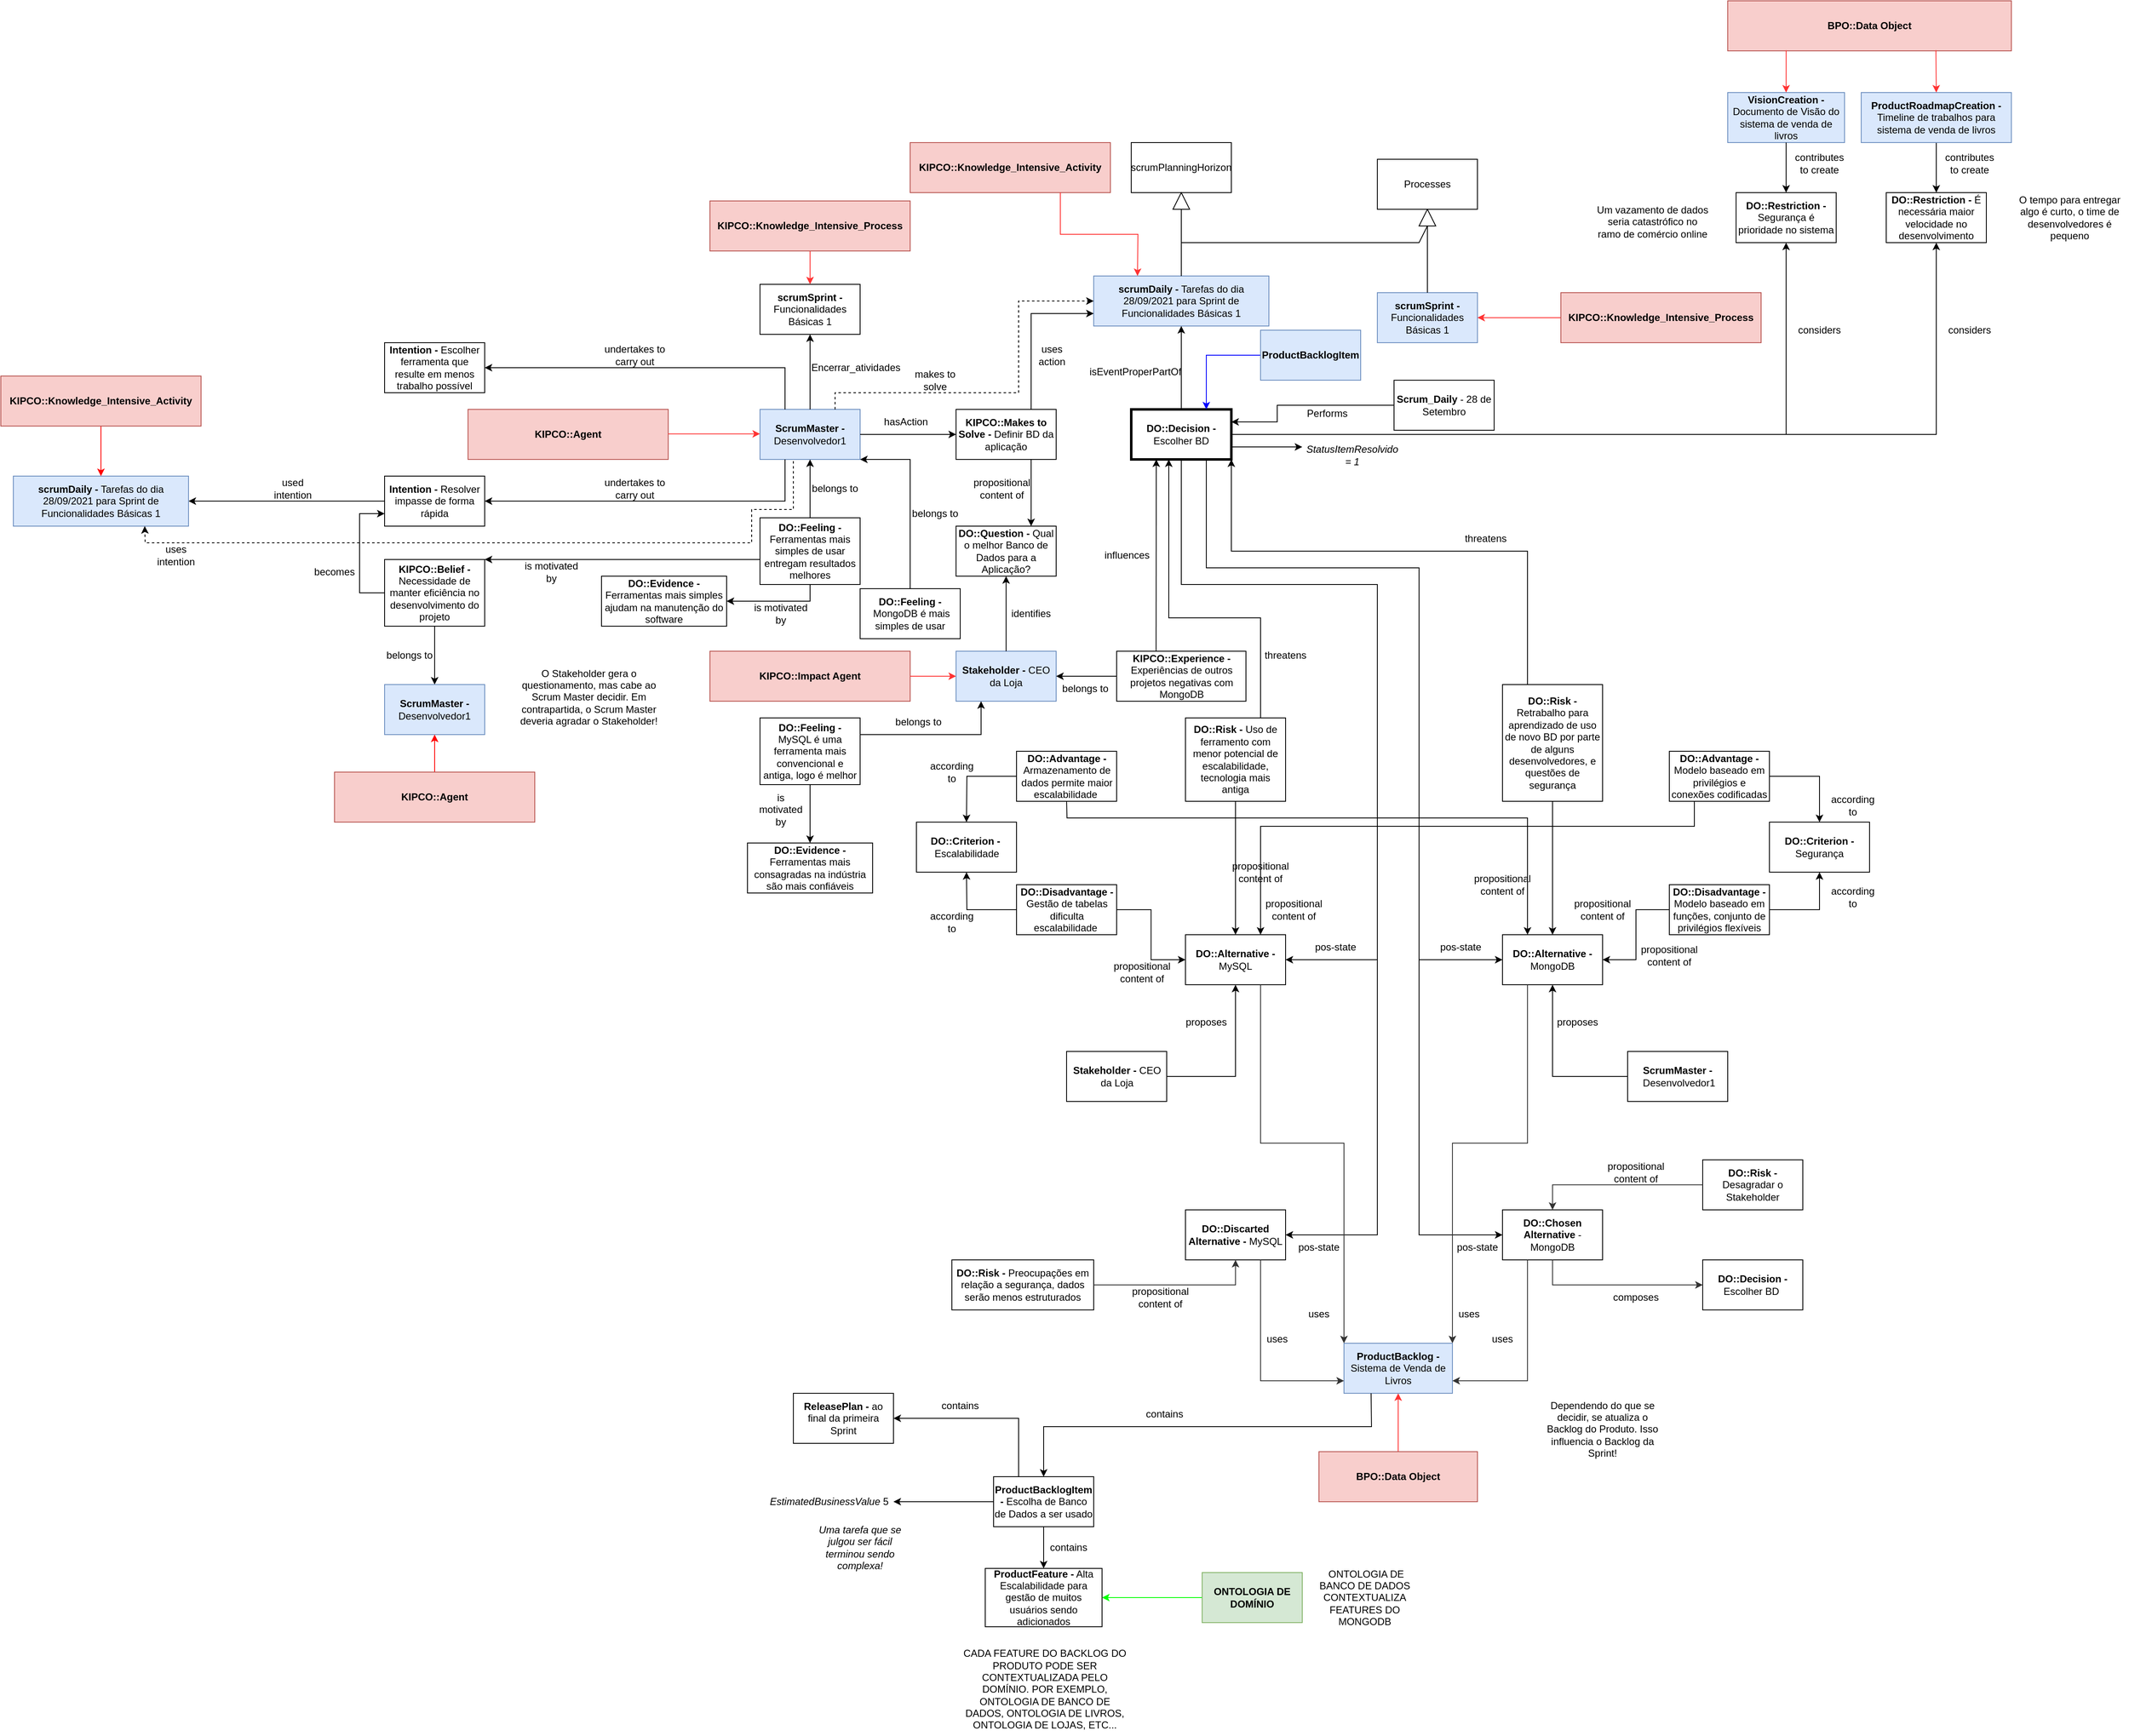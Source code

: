 <mxfile version="19.0.3" type="device"><diagram id="VRvzG6UoKIaGIwuwyNNx" name="Page-1"><mxGraphModel dx="4346" dy="587" grid="1" gridSize="10" guides="1" tooltips="1" connect="1" arrows="1" fold="1" page="1" pageScale="1" pageWidth="850" pageHeight="1100" math="0" shadow="0"><root><mxCell id="0"/><mxCell id="1" parent="0"/><mxCell id="UFkuo5aGojXe24x4-WLf-1" value="&lt;b&gt;scrumDaily -&lt;/b&gt; Tarefas do dia 28/09/2021 para Sprint de Funcionalidades Básicas 1" style="rounded=0;whiteSpace=wrap;html=1;fontFamily=Helvetica;fontSize=12;fillColor=#dae8fc;strokeColor=#6c8ebf;" parent="1" vertex="1"><mxGeometry x="-1720" y="430" width="210" height="60" as="geometry"/></mxCell><mxCell id="UFkuo5aGojXe24x4-WLf-2" value="&lt;b&gt;KIPCO::Knowledge_Intensive_Activity&lt;/b&gt;" style="rounded=0;whiteSpace=wrap;html=1;fillColor=#f8cecc;strokeColor=#b85450;" parent="1" vertex="1"><mxGeometry x="-1940" y="270" width="240" height="60" as="geometry"/></mxCell><mxCell id="UFkuo5aGojXe24x4-WLf-3" value="" style="endArrow=classic;html=1;rounded=0;exitX=0.75;exitY=1;exitDx=0;exitDy=0;entryX=0.25;entryY=0;entryDx=0;entryDy=0;strokeColor=#FF3333;" parent="1" source="UFkuo5aGojXe24x4-WLf-2" target="UFkuo5aGojXe24x4-WLf-1" edge="1"><mxGeometry width="50" height="50" relative="1" as="geometry"><mxPoint x="-1560" y="400" as="sourcePoint"/><mxPoint x="-1510" y="350" as="targetPoint"/><Array as="points"><mxPoint x="-1760" y="380"/><mxPoint x="-1667" y="380"/></Array></mxGeometry></mxCell><mxCell id="UFkuo5aGojXe24x4-WLf-4" value="&lt;b&gt;DO::Decision -&lt;/b&gt; Escolher BD" style="rounded=0;whiteSpace=wrap;html=1;strokeWidth=3;" parent="1" vertex="1"><mxGeometry x="-1675" y="590" width="120" height="60" as="geometry"/></mxCell><mxCell id="UFkuo5aGojXe24x4-WLf-5" value="" style="endArrow=classic;html=1;rounded=0;strokeColor=#000000;exitX=0.5;exitY=0;exitDx=0;exitDy=0;entryX=0.5;entryY=1;entryDx=0;entryDy=0;" parent="1" source="UFkuo5aGojXe24x4-WLf-4" target="UFkuo5aGojXe24x4-WLf-1" edge="1"><mxGeometry width="50" height="50" relative="1" as="geometry"><mxPoint x="-1610" y="460" as="sourcePoint"/><mxPoint x="-1560" y="410" as="targetPoint"/></mxGeometry></mxCell><mxCell id="UFkuo5aGojXe24x4-WLf-6" value="isEventProperPartOf" style="text;html=1;strokeColor=none;fillColor=none;align=center;verticalAlign=middle;whiteSpace=wrap;rounded=0;" parent="1" vertex="1"><mxGeometry x="-1700" y="530" width="60" height="30" as="geometry"/></mxCell><mxCell id="UFkuo5aGojXe24x4-WLf-7" value="scrumPlanningHorizon" style="rounded=0;whiteSpace=wrap;html=1;" parent="1" vertex="1"><mxGeometry x="-1675" y="270" width="120" height="60" as="geometry"/></mxCell><mxCell id="UFkuo5aGojXe24x4-WLf-8" value="" style="triangle;whiteSpace=wrap;html=1;rotation=-90;" parent="1" vertex="1"><mxGeometry x="-1625" y="330" width="20" height="20" as="geometry"/></mxCell><mxCell id="UFkuo5aGojXe24x4-WLf-9" value="Processes" style="rounded=0;whiteSpace=wrap;html=1;" parent="1" vertex="1"><mxGeometry x="-1380" y="290" width="120" height="60" as="geometry"/></mxCell><mxCell id="UFkuo5aGojXe24x4-WLf-10" value="" style="triangle;whiteSpace=wrap;html=1;rotation=-90;" parent="1" vertex="1"><mxGeometry x="-1330" y="350" width="20" height="20" as="geometry"/></mxCell><mxCell id="UFkuo5aGojXe24x4-WLf-11" value="&lt;b&gt;scrumSprint -&lt;/b&gt; Funcionalidades Básicas 1" style="rounded=0;whiteSpace=wrap;html=1;fillColor=#dae8fc;strokeColor=#6c8ebf;" parent="1" vertex="1"><mxGeometry x="-1380" y="450" width="120" height="60" as="geometry"/></mxCell><mxCell id="UFkuo5aGojXe24x4-WLf-12" value="" style="endArrow=none;html=1;rounded=0;entryX=0;entryY=0.5;entryDx=0;entryDy=0;exitX=0.5;exitY=0;exitDx=0;exitDy=0;" parent="1" source="UFkuo5aGojXe24x4-WLf-11" target="UFkuo5aGojXe24x4-WLf-10" edge="1"><mxGeometry width="50" height="50" relative="1" as="geometry"><mxPoint x="-1570" y="520" as="sourcePoint"/><mxPoint x="-1320" y="380" as="targetPoint"/></mxGeometry></mxCell><mxCell id="UFkuo5aGojXe24x4-WLf-13" value="" style="endArrow=none;html=1;rounded=0;entryX=0;entryY=0.5;entryDx=0;entryDy=0;exitX=0.5;exitY=0;exitDx=0;exitDy=0;" parent="1" source="UFkuo5aGojXe24x4-WLf-1" target="UFkuo5aGojXe24x4-WLf-10" edge="1"><mxGeometry width="50" height="50" relative="1" as="geometry"><mxPoint x="-1570" y="520" as="sourcePoint"/><mxPoint x="-1520" y="470" as="targetPoint"/><Array as="points"><mxPoint x="-1615" y="390"/><mxPoint x="-1330" y="390"/></Array></mxGeometry></mxCell><mxCell id="UFkuo5aGojXe24x4-WLf-14" value="" style="endArrow=none;html=1;rounded=0;entryX=0;entryY=0.5;entryDx=0;entryDy=0;exitX=0.5;exitY=0;exitDx=0;exitDy=0;" parent="1" source="UFkuo5aGojXe24x4-WLf-1" target="UFkuo5aGojXe24x4-WLf-8" edge="1"><mxGeometry width="50" height="50" relative="1" as="geometry"><mxPoint x="-1560" y="450" as="sourcePoint"/><mxPoint x="-1510" y="400" as="targetPoint"/></mxGeometry></mxCell><mxCell id="UFkuo5aGojXe24x4-WLf-15" style="edgeStyle=orthogonalEdgeStyle;rounded=0;orthogonalLoop=1;jettySize=auto;html=1;entryX=1;entryY=0.5;entryDx=0;entryDy=0;strokeColor=#FF3333;" parent="1" source="UFkuo5aGojXe24x4-WLf-16" target="UFkuo5aGojXe24x4-WLf-11" edge="1"><mxGeometry relative="1" as="geometry"/></mxCell><mxCell id="UFkuo5aGojXe24x4-WLf-16" value="&lt;b&gt;KIPCO::Knowledge_Intensive_Process&lt;/b&gt;" style="rounded=0;whiteSpace=wrap;html=1;fillColor=#f8cecc;strokeColor=#b85450;" parent="1" vertex="1"><mxGeometry x="-1160" y="450" width="240" height="60" as="geometry"/></mxCell><mxCell id="aC0FvgxwL4THudDFCLlS-1" value="&lt;b&gt;KIPCO::Agent&lt;/b&gt;" style="rounded=0;whiteSpace=wrap;html=1;fillColor=#f8cecc;strokeColor=#b85450;" parent="1" vertex="1"><mxGeometry x="-2470" y="590" width="240" height="60" as="geometry"/></mxCell><mxCell id="aC0FvgxwL4THudDFCLlS-2" value="" style="endArrow=classic;html=1;rounded=0;exitX=1;exitY=0.5;exitDx=0;exitDy=0;entryX=0;entryY=0.5;entryDx=0;entryDy=0;strokeColor=#FF3333;" parent="1" edge="1"><mxGeometry width="50" height="50" relative="1" as="geometry"><mxPoint x="-2230" y="619.33" as="sourcePoint"/><mxPoint x="-2120" y="619.33" as="targetPoint"/></mxGeometry></mxCell><mxCell id="aC0FvgxwL4THudDFCLlS-3" value="&lt;b&gt;ScrumMaster -&lt;/b&gt; Desenvolvedor1" style="rounded=0;whiteSpace=wrap;html=1;fillColor=#dae8fc;strokeColor=#6c8ebf;" parent="1" vertex="1"><mxGeometry x="-2120" y="590" width="120" height="60" as="geometry"/></mxCell><mxCell id="aC0FvgxwL4THudDFCLlS-4" value="" style="endArrow=classic;html=1;rounded=0;exitX=1;exitY=0.5;exitDx=0;exitDy=0;entryX=0;entryY=0.5;entryDx=0;entryDy=0;" parent="1" source="aC0FvgxwL4THudDFCLlS-3" target="aC0FvgxwL4THudDFCLlS-6" edge="1"><mxGeometry width="50" height="50" relative="1" as="geometry"><mxPoint x="-2005" y="400" as="sourcePoint"/><mxPoint x="-1885" y="620" as="targetPoint"/></mxGeometry></mxCell><mxCell id="aC0FvgxwL4THudDFCLlS-5" value="hasAction" style="text;html=1;strokeColor=none;fillColor=none;align=center;verticalAlign=middle;whiteSpace=wrap;rounded=0;" parent="1" vertex="1"><mxGeometry x="-1975" y="590" width="60" height="30" as="geometry"/></mxCell><mxCell id="aC0FvgxwL4THudDFCLlS-6" value="&lt;b&gt;KIPCO::Makes to Solve -&lt;/b&gt; Definir BD da aplicação" style="rounded=0;whiteSpace=wrap;html=1;" parent="1" vertex="1"><mxGeometry x="-1885" y="590" width="120" height="60" as="geometry"/></mxCell><mxCell id="aC0FvgxwL4THudDFCLlS-7" value="" style="endArrow=classic;html=1;rounded=0;exitX=0.75;exitY=0;exitDx=0;exitDy=0;entryX=0;entryY=0.75;entryDx=0;entryDy=0;" parent="1" source="aC0FvgxwL4THudDFCLlS-6" target="UFkuo5aGojXe24x4-WLf-1" edge="1"><mxGeometry width="50" height="50" relative="1" as="geometry"><mxPoint x="-1840" y="520" as="sourcePoint"/><mxPoint x="-1790" y="470" as="targetPoint"/><Array as="points"><mxPoint x="-1795" y="475"/></Array></mxGeometry></mxCell><mxCell id="aC0FvgxwL4THudDFCLlS-8" value="uses action" style="text;html=1;strokeColor=none;fillColor=none;align=center;verticalAlign=middle;whiteSpace=wrap;rounded=0;" parent="1" vertex="1"><mxGeometry x="-1800" y="510" width="60" height="30" as="geometry"/></mxCell><mxCell id="aC0FvgxwL4THudDFCLlS-9" value="" style="endArrow=classic;html=1;rounded=0;exitX=0.75;exitY=1;exitDx=0;exitDy=0;entryX=0.75;entryY=0;entryDx=0;entryDy=0;" parent="1" source="aC0FvgxwL4THudDFCLlS-6" target="aC0FvgxwL4THudDFCLlS-10" edge="1"><mxGeometry width="50" height="50" relative="1" as="geometry"><mxPoint x="-1830" y="640" as="sourcePoint"/><mxPoint x="-1795" y="720" as="targetPoint"/></mxGeometry></mxCell><mxCell id="aC0FvgxwL4THudDFCLlS-10" value="&lt;b&gt;DO::Question - &lt;/b&gt;Qual o melhor Banco de Dados para a Aplicação?" style="rounded=0;whiteSpace=wrap;html=1;" parent="1" vertex="1"><mxGeometry x="-1885" y="730" width="120" height="60" as="geometry"/></mxCell><mxCell id="aC0FvgxwL4THudDFCLlS-11" value="propositional content of" style="text;html=1;strokeColor=none;fillColor=none;align=center;verticalAlign=middle;whiteSpace=wrap;rounded=0;" parent="1" vertex="1"><mxGeometry x="-1860" y="670" width="60" height="30" as="geometry"/></mxCell><mxCell id="aC0FvgxwL4THudDFCLlS-13" value="&lt;b&gt;KIPCO::Impact Agent&lt;/b&gt;" style="rounded=0;whiteSpace=wrap;html=1;fillColor=#f8cecc;strokeColor=#b85450;" parent="1" vertex="1"><mxGeometry x="-2180" y="880" width="240" height="60" as="geometry"/></mxCell><mxCell id="aC0FvgxwL4THudDFCLlS-14" value="&lt;b&gt;Stakeholder -&lt;/b&gt; CEO da Loja" style="rounded=0;whiteSpace=wrap;html=1;fillColor=#dae8fc;strokeColor=#6c8ebf;" parent="1" vertex="1"><mxGeometry x="-1885" y="880" width="120" height="60" as="geometry"/></mxCell><mxCell id="aC0FvgxwL4THudDFCLlS-15" value="" style="endArrow=classic;html=1;rounded=0;exitX=1;exitY=0.5;exitDx=0;exitDy=0;entryX=0;entryY=0.5;entryDx=0;entryDy=0;strokeColor=#FF3333;" parent="1" source="aC0FvgxwL4THudDFCLlS-13" target="aC0FvgxwL4THudDFCLlS-14" edge="1"><mxGeometry width="50" height="50" relative="1" as="geometry"><mxPoint x="-1870" y="730" as="sourcePoint"/><mxPoint x="-1820" y="680" as="targetPoint"/></mxGeometry></mxCell><mxCell id="aC0FvgxwL4THudDFCLlS-16" value="" style="endArrow=classic;html=1;rounded=0;strokeColor=#000000;exitX=0.5;exitY=0;exitDx=0;exitDy=0;entryX=0.5;entryY=1;entryDx=0;entryDy=0;" parent="1" source="aC0FvgxwL4THudDFCLlS-14" target="aC0FvgxwL4THudDFCLlS-10" edge="1"><mxGeometry width="50" height="50" relative="1" as="geometry"><mxPoint x="-1930" y="780" as="sourcePoint"/><mxPoint x="-1880" y="730" as="targetPoint"/></mxGeometry></mxCell><mxCell id="aC0FvgxwL4THudDFCLlS-17" value="identifies" style="text;html=1;strokeColor=none;fillColor=none;align=center;verticalAlign=middle;whiteSpace=wrap;rounded=0;" parent="1" vertex="1"><mxGeometry x="-1825" y="820" width="60" height="30" as="geometry"/></mxCell><mxCell id="aC0FvgxwL4THudDFCLlS-18" value="&lt;b&gt;KIPCO::Experience -&lt;/b&gt; Experiências de outros projetos negativas com MongoDB" style="rounded=0;whiteSpace=wrap;html=1;" parent="1" vertex="1"><mxGeometry x="-1692.5" y="880" width="155" height="60" as="geometry"/></mxCell><mxCell id="aC0FvgxwL4THudDFCLlS-19" value="" style="endArrow=classic;html=1;rounded=0;strokeColor=#000000;exitX=0;exitY=0.5;exitDx=0;exitDy=0;entryX=1;entryY=0.5;entryDx=0;entryDy=0;" parent="1" source="aC0FvgxwL4THudDFCLlS-18" target="aC0FvgxwL4THudDFCLlS-14" edge="1"><mxGeometry width="50" height="50" relative="1" as="geometry"><mxPoint x="-1850" y="780" as="sourcePoint"/><mxPoint x="-1800" y="730" as="targetPoint"/></mxGeometry></mxCell><mxCell id="aC0FvgxwL4THudDFCLlS-20" value="belongs to" style="text;html=1;strokeColor=none;fillColor=none;align=center;verticalAlign=middle;whiteSpace=wrap;rounded=0;" parent="1" vertex="1"><mxGeometry x="-1760" y="910" width="60" height="30" as="geometry"/></mxCell><mxCell id="aC0FvgxwL4THudDFCLlS-21" value="" style="endArrow=classic;html=1;rounded=0;strokeColor=#000000;entryX=0.25;entryY=1;entryDx=0;entryDy=0;exitX=0.305;exitY=0.002;exitDx=0;exitDy=0;exitPerimeter=0;" parent="1" source="aC0FvgxwL4THudDFCLlS-18" target="UFkuo5aGojXe24x4-WLf-4" edge="1"><mxGeometry width="50" height="50" relative="1" as="geometry"><mxPoint x="-1650" y="870" as="sourcePoint"/><mxPoint x="-1800" y="730" as="targetPoint"/></mxGeometry></mxCell><mxCell id="aC0FvgxwL4THudDFCLlS-22" value="influences" style="text;html=1;strokeColor=none;fillColor=none;align=center;verticalAlign=middle;whiteSpace=wrap;rounded=0;" parent="1" vertex="1"><mxGeometry x="-1710" y="750" width="60" height="30" as="geometry"/></mxCell><mxCell id="aC0FvgxwL4THudDFCLlS-23" value="" style="endArrow=classic;html=1;rounded=0;strokeColor=#000000;exitX=1;exitY=0.5;exitDx=0;exitDy=0;entryX=0.5;entryY=1;entryDx=0;entryDy=0;" parent="1" source="UFkuo5aGojXe24x4-WLf-4" target="aC0FvgxwL4THudDFCLlS-47" edge="1"><mxGeometry width="50" height="50" relative="1" as="geometry"><mxPoint x="-1520" y="580" as="sourcePoint"/><mxPoint x="-800" y="320" as="targetPoint"/><Array as="points"><mxPoint x="-890" y="620"/></Array></mxGeometry></mxCell><mxCell id="aC0FvgxwL4THudDFCLlS-24" value="considers" style="text;html=1;strokeColor=none;fillColor=none;align=center;verticalAlign=middle;whiteSpace=wrap;rounded=0;" parent="1" vertex="1"><mxGeometry x="-880" y="480" width="60" height="30" as="geometry"/></mxCell><mxCell id="aC0FvgxwL4THudDFCLlS-26" value="&lt;b&gt;BPO::Data Object&lt;/b&gt;" style="rounded=0;whiteSpace=wrap;html=1;fillColor=#f8cecc;strokeColor=#b85450;" parent="1" vertex="1"><mxGeometry x="-960" y="100" width="340" height="60" as="geometry"/></mxCell><mxCell id="aC0FvgxwL4THudDFCLlS-27" value="&lt;b&gt;VisionCreation -&lt;/b&gt; Documento de Visão do sistema de venda de livros" style="rounded=0;whiteSpace=wrap;html=1;fillColor=#dae8fc;strokeColor=#6c8ebf;" parent="1" vertex="1"><mxGeometry x="-960" y="210" width="140" height="60" as="geometry"/></mxCell><mxCell id="aC0FvgxwL4THudDFCLlS-52" style="edgeStyle=orthogonalEdgeStyle;rounded=0;orthogonalLoop=1;jettySize=auto;html=1;exitX=0.5;exitY=1;exitDx=0;exitDy=0;entryX=0.5;entryY=0;entryDx=0;entryDy=0;strokeColor=#000000;" parent="1" source="aC0FvgxwL4THudDFCLlS-29" target="aC0FvgxwL4THudDFCLlS-48" edge="1"><mxGeometry relative="1" as="geometry"/></mxCell><mxCell id="aC0FvgxwL4THudDFCLlS-29" value="&lt;b&gt;ProductRoadmapCreation -&lt;/b&gt; Timeline de trabalhos para sistema de venda de livros" style="rounded=0;whiteSpace=wrap;html=1;fillColor=#dae8fc;strokeColor=#6c8ebf;" parent="1" vertex="1"><mxGeometry x="-800" y="210" width="180" height="60" as="geometry"/></mxCell><mxCell id="aC0FvgxwL4THudDFCLlS-33" value="" style="endArrow=classic;html=1;rounded=0;strokeColor=#FF3333;exitX=0.206;exitY=0.989;exitDx=0;exitDy=0;exitPerimeter=0;entryX=0.5;entryY=0;entryDx=0;entryDy=0;" parent="1" source="aC0FvgxwL4THudDFCLlS-26" target="aC0FvgxwL4THudDFCLlS-27" edge="1"><mxGeometry width="50" height="50" relative="1" as="geometry"><mxPoint x="-800" y="290" as="sourcePoint"/><mxPoint x="-750" y="240" as="targetPoint"/></mxGeometry></mxCell><mxCell id="aC0FvgxwL4THudDFCLlS-34" value="" style="endArrow=classic;html=1;rounded=0;strokeColor=#FF3333;entryX=0.5;entryY=0;entryDx=0;entryDy=0;exitX=0.734;exitY=0.987;exitDx=0;exitDy=0;exitPerimeter=0;" parent="1" source="aC0FvgxwL4THudDFCLlS-26" target="aC0FvgxwL4THudDFCLlS-29" edge="1"><mxGeometry width="50" height="50" relative="1" as="geometry"><mxPoint x="-770" y="170" as="sourcePoint"/><mxPoint x="-720" y="180" as="targetPoint"/></mxGeometry></mxCell><mxCell id="aC0FvgxwL4THudDFCLlS-35" value="Um vazamento de dados seria catastrófico no ramo de comércio online" style="text;html=1;strokeColor=none;fillColor=none;align=center;verticalAlign=middle;whiteSpace=wrap;rounded=0;" parent="1" vertex="1"><mxGeometry x="-1120" y="350" width="140" height="30" as="geometry"/></mxCell><mxCell id="aC0FvgxwL4THudDFCLlS-36" value="" style="endArrow=classic;html=1;rounded=0;strokeColor=#000000;exitX=0.75;exitY=0;exitDx=0;exitDy=0;entryX=0;entryY=0.5;entryDx=0;entryDy=0;dashed=1;" parent="1" source="aC0FvgxwL4THudDFCLlS-3" target="UFkuo5aGojXe24x4-WLf-1" edge="1"><mxGeometry width="50" height="50" relative="1" as="geometry"><mxPoint x="-1860" y="470" as="sourcePoint"/><mxPoint x="-1810" y="420" as="targetPoint"/><Array as="points"><mxPoint x="-2030" y="570"/><mxPoint x="-1810" y="570"/><mxPoint x="-1810" y="460"/></Array></mxGeometry></mxCell><mxCell id="aC0FvgxwL4THudDFCLlS-37" value="makes to solve" style="text;html=1;strokeColor=none;fillColor=none;align=center;verticalAlign=middle;whiteSpace=wrap;rounded=0;" parent="1" vertex="1"><mxGeometry x="-1940" y="540" width="60" height="30" as="geometry"/></mxCell><mxCell id="aC0FvgxwL4THudDFCLlS-38" value="" style="endArrow=classic;html=1;rounded=0;strokeColor=#000000;exitX=0.5;exitY=0;exitDx=0;exitDy=0;entryX=0.5;entryY=1;entryDx=0;entryDy=0;" parent="1" source="aC0FvgxwL4THudDFCLlS-3" target="aC0FvgxwL4THudDFCLlS-43" edge="1"><mxGeometry width="50" height="50" relative="1" as="geometry"><mxPoint x="-1710" y="490" as="sourcePoint"/><mxPoint x="-2060" y="490" as="targetPoint"/></mxGeometry></mxCell><mxCell id="aC0FvgxwL4THudDFCLlS-43" value="&lt;b&gt;scrumSprint -&lt;/b&gt; Funcionalidades Básicas 1" style="rounded=0;whiteSpace=wrap;html=1;" parent="1" vertex="1"><mxGeometry x="-2120" y="440" width="120" height="60" as="geometry"/></mxCell><mxCell id="aC0FvgxwL4THudDFCLlS-44" style="edgeStyle=orthogonalEdgeStyle;rounded=0;orthogonalLoop=1;jettySize=auto;html=1;entryX=0.5;entryY=0;entryDx=0;entryDy=0;strokeColor=#FF3333;" parent="1" source="aC0FvgxwL4THudDFCLlS-45" target="aC0FvgxwL4THudDFCLlS-43" edge="1"><mxGeometry relative="1" as="geometry"/></mxCell><mxCell id="aC0FvgxwL4THudDFCLlS-45" value="&lt;b&gt;KIPCO::Knowledge_Intensive_Process&lt;/b&gt;" style="rounded=0;whiteSpace=wrap;html=1;fillColor=#f8cecc;strokeColor=#b85450;" parent="1" vertex="1"><mxGeometry x="-2180" y="340" width="240" height="60" as="geometry"/></mxCell><mxCell id="aC0FvgxwL4THudDFCLlS-46" value="Encerrar_atividades" style="text;html=1;strokeColor=none;fillColor=none;align=center;verticalAlign=middle;whiteSpace=wrap;rounded=0;" parent="1" vertex="1"><mxGeometry x="-2035" y="525" width="60" height="30" as="geometry"/></mxCell><mxCell id="aC0FvgxwL4THudDFCLlS-47" value="&lt;b&gt;DO::Restriction -&lt;/b&gt; Segurança é prioridade no sistema" style="rounded=0;whiteSpace=wrap;html=1;" parent="1" vertex="1"><mxGeometry x="-950" y="330" width="120" height="60" as="geometry"/></mxCell><mxCell id="aC0FvgxwL4THudDFCLlS-48" value="&lt;b&gt;DO::Restriction - &lt;/b&gt;É necessária maior velocidade no desenvolvimento" style="rounded=0;whiteSpace=wrap;html=1;" parent="1" vertex="1"><mxGeometry x="-770" y="330" width="120" height="60" as="geometry"/></mxCell><mxCell id="aC0FvgxwL4THudDFCLlS-49" value="O tempo para entregar algo é curto, o time de desenvolvedores é pequeno" style="text;html=1;strokeColor=none;fillColor=none;align=center;verticalAlign=middle;whiteSpace=wrap;rounded=0;" parent="1" vertex="1"><mxGeometry x="-620" y="345" width="140" height="30" as="geometry"/></mxCell><mxCell id="aC0FvgxwL4THudDFCLlS-51" value="" style="endArrow=classic;html=1;rounded=0;strokeColor=#000000;entryX=0.5;entryY=0;entryDx=0;entryDy=0;" parent="1" target="aC0FvgxwL4THudDFCLlS-47" edge="1"><mxGeometry width="50" height="50" relative="1" as="geometry"><mxPoint x="-890" y="270" as="sourcePoint"/><mxPoint x="-860" y="250" as="targetPoint"/></mxGeometry></mxCell><mxCell id="aC0FvgxwL4THudDFCLlS-53" value="contributes to create" style="text;html=1;strokeColor=none;fillColor=none;align=center;verticalAlign=middle;whiteSpace=wrap;rounded=0;" parent="1" vertex="1"><mxGeometry x="-880" y="280" width="60" height="30" as="geometry"/></mxCell><mxCell id="aC0FvgxwL4THudDFCLlS-54" value="contributes to create" style="text;html=1;strokeColor=none;fillColor=none;align=center;verticalAlign=middle;whiteSpace=wrap;rounded=0;" parent="1" vertex="1"><mxGeometry x="-700" y="280" width="60" height="30" as="geometry"/></mxCell><mxCell id="aC0FvgxwL4THudDFCLlS-55" value="" style="endArrow=classic;html=1;rounded=0;strokeColor=#000000;exitX=1;exitY=0.5;exitDx=0;exitDy=0;entryX=0.5;entryY=1;entryDx=0;entryDy=0;" parent="1" source="UFkuo5aGojXe24x4-WLf-4" target="aC0FvgxwL4THudDFCLlS-48" edge="1"><mxGeometry width="50" height="50" relative="1" as="geometry"><mxPoint x="-950" y="430" as="sourcePoint"/><mxPoint x="-900" y="380" as="targetPoint"/><Array as="points"><mxPoint x="-710" y="620"/></Array></mxGeometry></mxCell><mxCell id="aC0FvgxwL4THudDFCLlS-57" value="considers" style="text;html=1;strokeColor=none;fillColor=none;align=center;verticalAlign=middle;whiteSpace=wrap;rounded=0;" parent="1" vertex="1"><mxGeometry x="-700" y="480" width="60" height="30" as="geometry"/></mxCell><mxCell id="J6H27YaI_vML3lDZkrX2-1" value="" style="endArrow=classic;html=1;rounded=0;exitX=0.5;exitY=1;exitDx=0;exitDy=0;entryX=1;entryY=0.5;entryDx=0;entryDy=0;" parent="1" source="UFkuo5aGojXe24x4-WLf-4" target="J6H27YaI_vML3lDZkrX2-56" edge="1"><mxGeometry width="50" height="50" relative="1" as="geometry"><mxPoint x="-1490" y="690" as="sourcePoint"/><mxPoint x="-1390" y="1460" as="targetPoint"/><Array as="points"><mxPoint x="-1615" y="800"/><mxPoint x="-1380" y="800"/><mxPoint x="-1380" y="1580"/></Array></mxGeometry></mxCell><mxCell id="J6H27YaI_vML3lDZkrX2-2" value="" style="endArrow=classic;html=1;rounded=0;exitX=0.75;exitY=1;exitDx=0;exitDy=0;entryX=0;entryY=0.5;entryDx=0;entryDy=0;" parent="1" source="UFkuo5aGojXe24x4-WLf-4" target="J6H27YaI_vML3lDZkrX2-57" edge="1"><mxGeometry width="50" height="50" relative="1" as="geometry"><mxPoint x="-1480" y="840" as="sourcePoint"/><mxPoint x="-1270" y="1460" as="targetPoint"/><Array as="points"><mxPoint x="-1585" y="780"/><mxPoint x="-1330" y="780"/><mxPoint x="-1330" y="1580"/></Array></mxGeometry></mxCell><mxCell id="J6H27YaI_vML3lDZkrX2-3" value="" style="endArrow=classic;html=1;rounded=0;exitX=0.75;exitY=1;exitDx=0;exitDy=0;entryX=0;entryY=0.5;entryDx=0;entryDy=0;" parent="1" target="J6H27YaI_vML3lDZkrX2-8" edge="1"><mxGeometry width="50" height="50" relative="1" as="geometry"><mxPoint x="-1585.0" y="650" as="sourcePoint"/><mxPoint x="-1240" y="1190" as="targetPoint"/><Array as="points"><mxPoint x="-1585" y="780"/><mxPoint x="-1330" y="780"/><mxPoint x="-1330" y="1250"/></Array></mxGeometry></mxCell><mxCell id="J6H27YaI_vML3lDZkrX2-4" value="" style="endArrow=classic;html=1;rounded=0;exitX=0.5;exitY=1;exitDx=0;exitDy=0;entryX=1;entryY=0.5;entryDx=0;entryDy=0;" parent="1" target="J6H27YaI_vML3lDZkrX2-5" edge="1"><mxGeometry width="50" height="50" relative="1" as="geometry"><mxPoint x="-1615.0" y="650" as="sourcePoint"/><mxPoint x="-1470" y="1190" as="targetPoint"/><Array as="points"><mxPoint x="-1615" y="800"/><mxPoint x="-1380" y="800"/><mxPoint x="-1380" y="1250"/></Array></mxGeometry></mxCell><mxCell id="J6H27YaI_vML3lDZkrX2-5" value="&lt;b&gt;DO::Alternative -&lt;/b&gt; MySQL" style="rounded=0;whiteSpace=wrap;html=1;" parent="1" vertex="1"><mxGeometry x="-1610" y="1220" width="120" height="60" as="geometry"/></mxCell><mxCell id="J6H27YaI_vML3lDZkrX2-8" value="&lt;b&gt;DO::Alternative -&lt;/b&gt; MongoDB" style="rounded=0;whiteSpace=wrap;html=1;" parent="1" vertex="1"><mxGeometry x="-1230" y="1220" width="120" height="60" as="geometry"/></mxCell><mxCell id="J6H27YaI_vML3lDZkrX2-9" value="pos-state" style="text;html=1;strokeColor=none;fillColor=none;align=center;verticalAlign=middle;whiteSpace=wrap;rounded=0;" parent="1" vertex="1"><mxGeometry x="-1460" y="1220" width="60" height="30" as="geometry"/></mxCell><mxCell id="J6H27YaI_vML3lDZkrX2-10" value="pos-state" style="text;html=1;strokeColor=none;fillColor=none;align=center;verticalAlign=middle;whiteSpace=wrap;rounded=0;" parent="1" vertex="1"><mxGeometry x="-1310" y="1220" width="60" height="30" as="geometry"/></mxCell><mxCell id="J6H27YaI_vML3lDZkrX2-18" style="edgeStyle=orthogonalEdgeStyle;rounded=0;orthogonalLoop=1;jettySize=auto;html=1;entryX=0.5;entryY=0;entryDx=0;entryDy=0;" parent="1" source="J6H27YaI_vML3lDZkrX2-12" target="J6H27YaI_vML3lDZkrX2-5" edge="1"><mxGeometry relative="1" as="geometry"/></mxCell><mxCell id="J6H27YaI_vML3lDZkrX2-12" value="&lt;b&gt;DO::Risk - &lt;/b&gt;Uso de ferramento com menor potencial de escalabilidade, tecnologia mais antiga" style="rounded=0;whiteSpace=wrap;html=1;" parent="1" vertex="1"><mxGeometry x="-1610" y="960" width="120" height="100" as="geometry"/></mxCell><mxCell id="J6H27YaI_vML3lDZkrX2-19" style="edgeStyle=orthogonalEdgeStyle;rounded=0;orthogonalLoop=1;jettySize=auto;html=1;entryX=0.5;entryY=0;entryDx=0;entryDy=0;" parent="1" source="J6H27YaI_vML3lDZkrX2-13" target="J6H27YaI_vML3lDZkrX2-8" edge="1"><mxGeometry relative="1" as="geometry"/></mxCell><mxCell id="J6H27YaI_vML3lDZkrX2-13" value="&lt;b&gt;DO::Risk - &lt;/b&gt;Retrabalho para aprendizado de uso de novo BD por parte de alguns desenvolvedores, e questões de segurança" style="rounded=0;whiteSpace=wrap;html=1;" parent="1" vertex="1"><mxGeometry x="-1230" y="920" width="120" height="140" as="geometry"/></mxCell><mxCell id="J6H27YaI_vML3lDZkrX2-14" value="" style="endArrow=classic;html=1;rounded=0;exitX=0.75;exitY=0;exitDx=0;exitDy=0;" parent="1" source="J6H27YaI_vML3lDZkrX2-12" edge="1"><mxGeometry width="50" height="50" relative="1" as="geometry"><mxPoint x="-1410" y="870" as="sourcePoint"/><mxPoint x="-1630" y="650" as="targetPoint"/><Array as="points"><mxPoint x="-1520" y="840"/><mxPoint x="-1630" y="840"/></Array></mxGeometry></mxCell><mxCell id="J6H27YaI_vML3lDZkrX2-15" value="threatens" style="text;html=1;strokeColor=none;fillColor=none;align=center;verticalAlign=middle;whiteSpace=wrap;rounded=0;" parent="1" vertex="1"><mxGeometry x="-1520" y="870" width="60" height="30" as="geometry"/></mxCell><mxCell id="J6H27YaI_vML3lDZkrX2-16" value="threatens" style="text;html=1;strokeColor=none;fillColor=none;align=center;verticalAlign=middle;whiteSpace=wrap;rounded=0;" parent="1" vertex="1"><mxGeometry x="-1280" y="730" width="60" height="30" as="geometry"/></mxCell><mxCell id="J6H27YaI_vML3lDZkrX2-17" value="" style="endArrow=classic;html=1;rounded=0;exitX=0.25;exitY=0;exitDx=0;exitDy=0;entryX=1;entryY=1;entryDx=0;entryDy=0;" parent="1" source="J6H27YaI_vML3lDZkrX2-13" target="UFkuo5aGojXe24x4-WLf-4" edge="1"><mxGeometry width="50" height="50" relative="1" as="geometry"><mxPoint x="-1410" y="870" as="sourcePoint"/><mxPoint x="-1360" y="820" as="targetPoint"/><Array as="points"><mxPoint x="-1200" y="760"/><mxPoint x="-1555" y="760"/></Array></mxGeometry></mxCell><mxCell id="J6H27YaI_vML3lDZkrX2-20" value="propositional content of" style="text;html=1;strokeColor=none;fillColor=none;align=center;verticalAlign=middle;whiteSpace=wrap;rounded=0;" parent="1" vertex="1"><mxGeometry x="-1510" y="1175" width="60" height="30" as="geometry"/></mxCell><mxCell id="J6H27YaI_vML3lDZkrX2-21" value="propositional content of" style="text;html=1;strokeColor=none;fillColor=none;align=center;verticalAlign=middle;whiteSpace=wrap;rounded=0;" parent="1" vertex="1"><mxGeometry x="-1140" y="1175" width="60" height="30" as="geometry"/></mxCell><mxCell id="J6H27YaI_vML3lDZkrX2-22" value="&lt;b&gt;DO::Criterion -&amp;nbsp;&lt;/b&gt; Escalabilidade" style="rounded=0;whiteSpace=wrap;html=1;" parent="1" vertex="1"><mxGeometry x="-1932.5" y="1085" width="120" height="60" as="geometry"/></mxCell><mxCell id="J6H27YaI_vML3lDZkrX2-23" value="&lt;b&gt;DO::Criterion -&lt;/b&gt; Segurança" style="rounded=0;whiteSpace=wrap;html=1;" parent="1" vertex="1"><mxGeometry x="-910" y="1085" width="120" height="60" as="geometry"/></mxCell><mxCell id="J6H27YaI_vML3lDZkrX2-24" value="&lt;b&gt;DO::Advantage -&lt;/b&gt; Modelo baseado em privilégios e conexões codificadas" style="rounded=0;whiteSpace=wrap;html=1;" parent="1" vertex="1"><mxGeometry x="-1030" y="1000" width="120" height="60" as="geometry"/></mxCell><mxCell id="J6H27YaI_vML3lDZkrX2-25" value="&lt;b&gt;DO::Advantage -&lt;/b&gt; Armazenamento de dados permite maior escalabilidade&amp;nbsp;" style="rounded=0;whiteSpace=wrap;html=1;" parent="1" vertex="1"><mxGeometry x="-1812.5" y="1000" width="120" height="60" as="geometry"/></mxCell><mxCell id="J6H27YaI_vML3lDZkrX2-39" style="edgeStyle=orthogonalEdgeStyle;rounded=0;orthogonalLoop=1;jettySize=auto;html=1;entryX=0;entryY=0.5;entryDx=0;entryDy=0;" parent="1" source="J6H27YaI_vML3lDZkrX2-26" target="J6H27YaI_vML3lDZkrX2-5" edge="1"><mxGeometry relative="1" as="geometry"/></mxCell><mxCell id="J6H27YaI_vML3lDZkrX2-26" value="&lt;b&gt;DO::Disadvantage -&lt;/b&gt; Gestão de tabelas dificulta escalabilidade&amp;nbsp;" style="rounded=0;whiteSpace=wrap;html=1;" parent="1" vertex="1"><mxGeometry x="-1812.5" y="1160" width="120" height="60" as="geometry"/></mxCell><mxCell id="J6H27YaI_vML3lDZkrX2-27" value="&lt;b&gt;DO::Disadvantage -&lt;/b&gt; Modelo baseado em funções, conjunto de privilégios flexíveis" style="rounded=0;whiteSpace=wrap;html=1;" parent="1" vertex="1"><mxGeometry x="-1030" y="1160" width="120" height="60" as="geometry"/></mxCell><mxCell id="J6H27YaI_vML3lDZkrX2-29" value="" style="endArrow=classic;html=1;rounded=0;exitX=0.5;exitY=1;exitDx=0;exitDy=0;entryX=0.25;entryY=0;entryDx=0;entryDy=0;" parent="1" source="J6H27YaI_vML3lDZkrX2-25" target="J6H27YaI_vML3lDZkrX2-8" edge="1"><mxGeometry width="50" height="50" relative="1" as="geometry"><mxPoint x="-1480" y="1170" as="sourcePoint"/><mxPoint x="-1430" y="1120" as="targetPoint"/><Array as="points"><mxPoint x="-1752" y="1080"/><mxPoint x="-1650" y="1080"/><mxPoint x="-1640" y="1080"/><mxPoint x="-1200" y="1080"/></Array></mxGeometry></mxCell><mxCell id="J6H27YaI_vML3lDZkrX2-31" value="propositional content of" style="text;html=1;strokeColor=none;fillColor=none;align=center;verticalAlign=middle;whiteSpace=wrap;rounded=0;" parent="1" vertex="1"><mxGeometry x="-1260" y="1145" width="60" height="30" as="geometry"/></mxCell><mxCell id="J6H27YaI_vML3lDZkrX2-32" value="" style="endArrow=classic;html=1;rounded=0;exitX=0.25;exitY=1;exitDx=0;exitDy=0;entryX=0.75;entryY=0;entryDx=0;entryDy=0;" parent="1" source="J6H27YaI_vML3lDZkrX2-24" target="J6H27YaI_vML3lDZkrX2-5" edge="1"><mxGeometry width="50" height="50" relative="1" as="geometry"><mxPoint x="-1340" y="1190" as="sourcePoint"/><mxPoint x="-1290" y="1140" as="targetPoint"/><Array as="points"><mxPoint x="-1000" y="1090"/><mxPoint x="-1520" y="1090"/></Array></mxGeometry></mxCell><mxCell id="J6H27YaI_vML3lDZkrX2-34" value="propositional content of" style="text;html=1;strokeColor=none;fillColor=none;align=center;verticalAlign=middle;whiteSpace=wrap;rounded=0;" parent="1" vertex="1"><mxGeometry x="-1550" y="1130" width="60" height="30" as="geometry"/></mxCell><mxCell id="J6H27YaI_vML3lDZkrX2-35" value="" style="endArrow=classic;html=1;rounded=0;exitX=0;exitY=0.5;exitDx=0;exitDy=0;entryX=1;entryY=0.5;entryDx=0;entryDy=0;" parent="1" source="J6H27YaI_vML3lDZkrX2-27" target="J6H27YaI_vML3lDZkrX2-8" edge="1"><mxGeometry width="50" height="50" relative="1" as="geometry"><mxPoint x="-1150" y="1220" as="sourcePoint"/><mxPoint x="-1100" y="1170" as="targetPoint"/><Array as="points"><mxPoint x="-1070" y="1190"/><mxPoint x="-1070" y="1250"/></Array></mxGeometry></mxCell><mxCell id="J6H27YaI_vML3lDZkrX2-38" value="propositional content of" style="text;html=1;strokeColor=none;fillColor=none;align=center;verticalAlign=middle;whiteSpace=wrap;rounded=0;" parent="1" vertex="1"><mxGeometry x="-1060" y="1230" width="60" height="30" as="geometry"/></mxCell><mxCell id="J6H27YaI_vML3lDZkrX2-40" value="propositional content of" style="text;html=1;strokeColor=none;fillColor=none;align=center;verticalAlign=middle;whiteSpace=wrap;rounded=0;" parent="1" vertex="1"><mxGeometry x="-1692.5" y="1250" width="60" height="30" as="geometry"/></mxCell><mxCell id="J6H27YaI_vML3lDZkrX2-42" value="" style="endArrow=classic;html=1;rounded=0;exitX=1;exitY=0.5;exitDx=0;exitDy=0;entryX=0.5;entryY=0;entryDx=0;entryDy=0;" parent="1" source="J6H27YaI_vML3lDZkrX2-24" target="J6H27YaI_vML3lDZkrX2-23" edge="1"><mxGeometry width="50" height="50" relative="1" as="geometry"><mxPoint x="-970" y="1180" as="sourcePoint"/><mxPoint x="-920" y="1130" as="targetPoint"/><Array as="points"><mxPoint x="-850" y="1030"/></Array></mxGeometry></mxCell><mxCell id="J6H27YaI_vML3lDZkrX2-43" value="" style="endArrow=classic;html=1;rounded=0;exitX=1;exitY=0.5;exitDx=0;exitDy=0;entryX=0.5;entryY=1;entryDx=0;entryDy=0;" parent="1" source="J6H27YaI_vML3lDZkrX2-27" target="J6H27YaI_vML3lDZkrX2-23" edge="1"><mxGeometry width="50" height="50" relative="1" as="geometry"><mxPoint x="-920" y="1140" as="sourcePoint"/><mxPoint x="-870" y="1090" as="targetPoint"/><Array as="points"><mxPoint x="-850" y="1190"/></Array></mxGeometry></mxCell><mxCell id="J6H27YaI_vML3lDZkrX2-44" value="according to" style="text;html=1;strokeColor=none;fillColor=none;align=center;verticalAlign=middle;whiteSpace=wrap;rounded=0;" parent="1" vertex="1"><mxGeometry x="-840" y="1160" width="60" height="30" as="geometry"/></mxCell><mxCell id="J6H27YaI_vML3lDZkrX2-45" value="according to" style="text;html=1;strokeColor=none;fillColor=none;align=center;verticalAlign=middle;whiteSpace=wrap;rounded=0;" parent="1" vertex="1"><mxGeometry x="-840" y="1050" width="60" height="30" as="geometry"/></mxCell><mxCell id="J6H27YaI_vML3lDZkrX2-46" value="according to" style="text;html=1;strokeColor=none;fillColor=none;align=center;verticalAlign=middle;whiteSpace=wrap;rounded=0;" parent="1" vertex="1"><mxGeometry x="-1920" y="1010" width="60" height="30" as="geometry"/></mxCell><mxCell id="J6H27YaI_vML3lDZkrX2-47" value="according to" style="text;html=1;strokeColor=none;fillColor=none;align=center;verticalAlign=middle;whiteSpace=wrap;rounded=0;" parent="1" vertex="1"><mxGeometry x="-1920" y="1190" width="60" height="30" as="geometry"/></mxCell><mxCell id="J6H27YaI_vML3lDZkrX2-48" value="" style="endArrow=classic;html=1;rounded=0;exitX=0;exitY=0.5;exitDx=0;exitDy=0;entryX=0.5;entryY=1;entryDx=0;entryDy=0;" parent="1" source="J6H27YaI_vML3lDZkrX2-26" target="J6H27YaI_vML3lDZkrX2-22" edge="1"><mxGeometry width="50" height="50" relative="1" as="geometry"><mxPoint x="-1790" y="1170" as="sourcePoint"/><mxPoint x="-1880" y="1160" as="targetPoint"/><Array as="points"><mxPoint x="-1872" y="1190"/></Array></mxGeometry></mxCell><mxCell id="J6H27YaI_vML3lDZkrX2-49" value="" style="endArrow=classic;html=1;rounded=0;entryX=0.5;entryY=0;entryDx=0;entryDy=0;exitX=0;exitY=0.5;exitDx=0;exitDy=0;" parent="1" source="J6H27YaI_vML3lDZkrX2-25" target="J6H27YaI_vML3lDZkrX2-22" edge="1"><mxGeometry width="50" height="50" relative="1" as="geometry"><mxPoint x="-1850" y="990" as="sourcePoint"/><mxPoint x="-1800" y="1030" as="targetPoint"/><Array as="points"><mxPoint x="-1872" y="1030"/></Array></mxGeometry></mxCell><mxCell id="J6H27YaI_vML3lDZkrX2-50" value="&lt;b style=&quot;&quot;&gt;Stakeholder -&lt;/b&gt;&lt;span style=&quot;&quot;&gt;&amp;nbsp;CEO da Loja&lt;/span&gt;" style="rounded=0;whiteSpace=wrap;html=1;" parent="1" vertex="1"><mxGeometry x="-1752.5" y="1360" width="120" height="60" as="geometry"/></mxCell><mxCell id="J6H27YaI_vML3lDZkrX2-51" value="" style="endArrow=classic;html=1;rounded=0;exitX=1;exitY=0.5;exitDx=0;exitDy=0;entryX=0.5;entryY=1;entryDx=0;entryDy=0;" parent="1" source="J6H27YaI_vML3lDZkrX2-50" target="J6H27YaI_vML3lDZkrX2-5" edge="1"><mxGeometry width="50" height="50" relative="1" as="geometry"><mxPoint x="-1570" y="1390" as="sourcePoint"/><mxPoint x="-1520" y="1340" as="targetPoint"/><Array as="points"><mxPoint x="-1550" y="1390"/></Array></mxGeometry></mxCell><mxCell id="J6H27YaI_vML3lDZkrX2-52" value="" style="endArrow=classic;html=1;rounded=0;entryX=0.5;entryY=1;entryDx=0;entryDy=0;exitX=0;exitY=0.5;exitDx=0;exitDy=0;" parent="1" source="J6H27YaI_vML3lDZkrX2-55" target="J6H27YaI_vML3lDZkrX2-8" edge="1"><mxGeometry width="50" height="50" relative="1" as="geometry"><mxPoint x="-1160" y="1420" as="sourcePoint"/><mxPoint x="-1370" y="1270" as="targetPoint"/><Array as="points"><mxPoint x="-1170" y="1390"/></Array></mxGeometry></mxCell><mxCell id="J6H27YaI_vML3lDZkrX2-53" value="proposes" style="text;html=1;strokeColor=none;fillColor=none;align=center;verticalAlign=middle;whiteSpace=wrap;rounded=0;" parent="1" vertex="1"><mxGeometry x="-1615" y="1310" width="60" height="30" as="geometry"/></mxCell><mxCell id="J6H27YaI_vML3lDZkrX2-54" value="proposes" style="text;html=1;strokeColor=none;fillColor=none;align=center;verticalAlign=middle;whiteSpace=wrap;rounded=0;" parent="1" vertex="1"><mxGeometry x="-1170" y="1310" width="60" height="30" as="geometry"/></mxCell><mxCell id="J6H27YaI_vML3lDZkrX2-55" value="&lt;b style=&quot;&quot;&gt;ScrumMaster -&lt;/b&gt;&lt;span style=&quot;&quot;&gt;&amp;nbsp;Desenvolvedor1&lt;/span&gt;" style="rounded=0;whiteSpace=wrap;html=1;" parent="1" vertex="1"><mxGeometry x="-1080" y="1360" width="120" height="60" as="geometry"/></mxCell><mxCell id="J6H27YaI_vML3lDZkrX2-56" value="&lt;b&gt;DO::Discarted Alternative - &lt;/b&gt;MySQL" style="rounded=0;whiteSpace=wrap;html=1;" parent="1" vertex="1"><mxGeometry x="-1610" y="1550" width="120" height="60" as="geometry"/></mxCell><mxCell id="J6H27YaI_vML3lDZkrX2-57" value="&lt;b&gt;DO::Chosen Alternative&lt;/b&gt; - MongoDB" style="rounded=0;whiteSpace=wrap;html=1;" parent="1" vertex="1"><mxGeometry x="-1230" y="1550" width="120" height="60" as="geometry"/></mxCell><mxCell id="J6H27YaI_vML3lDZkrX2-58" value="pos-state" style="text;html=1;strokeColor=none;fillColor=none;align=center;verticalAlign=middle;whiteSpace=wrap;rounded=0;" parent="1" vertex="1"><mxGeometry x="-1290" y="1580" width="60" height="30" as="geometry"/></mxCell><mxCell id="J6H27YaI_vML3lDZkrX2-59" value="pos-state" style="text;html=1;strokeColor=none;fillColor=none;align=center;verticalAlign=middle;whiteSpace=wrap;rounded=0;" parent="1" vertex="1"><mxGeometry x="-1480" y="1580" width="60" height="30" as="geometry"/></mxCell><mxCell id="J6H27YaI_vML3lDZkrX2-63" style="edgeStyle=orthogonalEdgeStyle;rounded=0;orthogonalLoop=1;jettySize=auto;html=1;strokeColor=#FF3333;entryX=0.5;entryY=1;entryDx=0;entryDy=0;" parent="1" source="J6H27YaI_vML3lDZkrX2-62" target="J6H27YaI_vML3lDZkrX2-64" edge="1"><mxGeometry relative="1" as="geometry"><mxPoint x="-1355" y="1780" as="targetPoint"/></mxGeometry></mxCell><mxCell id="J6H27YaI_vML3lDZkrX2-62" value="&lt;b&gt;BPO::Data Object&lt;/b&gt;" style="rounded=0;whiteSpace=wrap;html=1;fillColor=#f8cecc;strokeColor=#b85450;" parent="1" vertex="1"><mxGeometry x="-1450" y="1840" width="190" height="60" as="geometry"/></mxCell><mxCell id="J6H27YaI_vML3lDZkrX2-64" value="&lt;b&gt;ProductBacklog -&lt;/b&gt; Sistema de Venda de Livros" style="rounded=0;whiteSpace=wrap;html=1;fillColor=#dae8fc;strokeColor=#6c8ebf;" parent="1" vertex="1"><mxGeometry x="-1420" y="1710" width="130" height="60" as="geometry"/></mxCell><mxCell id="J6H27YaI_vML3lDZkrX2-65" value="" style="endArrow=classic;html=1;rounded=0;strokeColor=#333333;exitX=0.75;exitY=1;exitDx=0;exitDy=0;entryX=0;entryY=0.75;entryDx=0;entryDy=0;" parent="1" source="J6H27YaI_vML3lDZkrX2-56" target="J6H27YaI_vML3lDZkrX2-64" edge="1"><mxGeometry width="50" height="50" relative="1" as="geometry"><mxPoint x="-1455" y="1680" as="sourcePoint"/><mxPoint x="-1405" y="1630" as="targetPoint"/><Array as="points"><mxPoint x="-1520" y="1755"/></Array></mxGeometry></mxCell><mxCell id="J6H27YaI_vML3lDZkrX2-66" value="" style="endArrow=classic;html=1;rounded=0;strokeColor=#333333;exitX=0.25;exitY=1;exitDx=0;exitDy=0;entryX=1;entryY=0.75;entryDx=0;entryDy=0;" parent="1" source="J6H27YaI_vML3lDZkrX2-57" target="J6H27YaI_vML3lDZkrX2-64" edge="1"><mxGeometry width="50" height="50" relative="1" as="geometry"><mxPoint x="-1360" y="1700" as="sourcePoint"/><mxPoint x="-1310" y="1650" as="targetPoint"/><Array as="points"><mxPoint x="-1200" y="1755"/></Array></mxGeometry></mxCell><mxCell id="J6H27YaI_vML3lDZkrX2-67" value="" style="endArrow=classic;html=1;rounded=0;strokeColor=#333333;exitX=0.75;exitY=1;exitDx=0;exitDy=0;entryX=0;entryY=0;entryDx=0;entryDy=0;" parent="1" source="J6H27YaI_vML3lDZkrX2-5" target="J6H27YaI_vML3lDZkrX2-64" edge="1"><mxGeometry width="50" height="50" relative="1" as="geometry"><mxPoint x="-1510" y="1340" as="sourcePoint"/><mxPoint x="-1400" y="1700" as="targetPoint"/><Array as="points"><mxPoint x="-1520" y="1470"/><mxPoint x="-1420" y="1470"/></Array></mxGeometry></mxCell><mxCell id="J6H27YaI_vML3lDZkrX2-68" value="" style="endArrow=classic;html=1;rounded=0;strokeColor=#333333;exitX=0.25;exitY=1;exitDx=0;exitDy=0;entryX=1;entryY=0;entryDx=0;entryDy=0;" parent="1" source="J6H27YaI_vML3lDZkrX2-8" target="J6H27YaI_vML3lDZkrX2-64" edge="1"><mxGeometry width="50" height="50" relative="1" as="geometry"><mxPoint x="-1200" y="1290" as="sourcePoint"/><mxPoint x="-1210" y="1440" as="targetPoint"/><Array as="points"><mxPoint x="-1200" y="1470"/><mxPoint x="-1290" y="1470"/></Array></mxGeometry></mxCell><mxCell id="J6H27YaI_vML3lDZkrX2-69" value="uses" style="text;html=1;strokeColor=none;fillColor=none;align=center;verticalAlign=middle;whiteSpace=wrap;rounded=0;" parent="1" vertex="1"><mxGeometry x="-1530" y="1690" width="60" height="30" as="geometry"/></mxCell><mxCell id="J6H27YaI_vML3lDZkrX2-70" value="uses" style="text;html=1;strokeColor=none;fillColor=none;align=center;verticalAlign=middle;whiteSpace=wrap;rounded=0;" parent="1" vertex="1"><mxGeometry x="-1480" y="1660" width="60" height="30" as="geometry"/></mxCell><mxCell id="J6H27YaI_vML3lDZkrX2-71" value="uses" style="text;html=1;strokeColor=none;fillColor=none;align=center;verticalAlign=middle;whiteSpace=wrap;rounded=0;" parent="1" vertex="1"><mxGeometry x="-1300" y="1660" width="60" height="30" as="geometry"/></mxCell><mxCell id="J6H27YaI_vML3lDZkrX2-72" value="uses" style="text;html=1;strokeColor=none;fillColor=none;align=center;verticalAlign=middle;whiteSpace=wrap;rounded=0;" parent="1" vertex="1"><mxGeometry x="-1260" y="1690" width="60" height="30" as="geometry"/></mxCell><mxCell id="J6H27YaI_vML3lDZkrX2-74" value="&lt;b&gt;DO::Risk -&lt;/b&gt; Preocupações em relação a segurança, dados serão menos estruturados" style="rounded=0;whiteSpace=wrap;html=1;" parent="1" vertex="1"><mxGeometry x="-1890" y="1610" width="170" height="60" as="geometry"/></mxCell><mxCell id="J6H27YaI_vML3lDZkrX2-75" value="&lt;b&gt;DO::Risk -&lt;/b&gt; Desagradar o Stakeholder" style="rounded=0;whiteSpace=wrap;html=1;" parent="1" vertex="1"><mxGeometry x="-990" y="1490" width="120" height="60" as="geometry"/></mxCell><mxCell id="J6H27YaI_vML3lDZkrX2-76" value="&lt;b&gt;DO::Decision -&lt;/b&gt; Escolher BD&amp;nbsp;" style="rounded=0;whiteSpace=wrap;html=1;" parent="1" vertex="1"><mxGeometry x="-990" y="1610" width="120" height="60" as="geometry"/></mxCell><mxCell id="J6H27YaI_vML3lDZkrX2-79" value="" style="endArrow=classic;html=1;rounded=0;strokeColor=#333333;exitX=1;exitY=0.5;exitDx=0;exitDy=0;entryX=0.5;entryY=1;entryDx=0;entryDy=0;" parent="1" source="J6H27YaI_vML3lDZkrX2-74" target="J6H27YaI_vML3lDZkrX2-56" edge="1"><mxGeometry width="50" height="50" relative="1" as="geometry"><mxPoint x="-1590" y="1560" as="sourcePoint"/><mxPoint x="-1540" y="1510" as="targetPoint"/><Array as="points"><mxPoint x="-1550" y="1640"/></Array></mxGeometry></mxCell><mxCell id="J6H27YaI_vML3lDZkrX2-81" value="propositional content of" style="text;html=1;strokeColor=none;fillColor=none;align=center;verticalAlign=middle;whiteSpace=wrap;rounded=0;" parent="1" vertex="1"><mxGeometry x="-1670" y="1640" width="60" height="30" as="geometry"/></mxCell><mxCell id="J6H27YaI_vML3lDZkrX2-82" value="" style="endArrow=classic;html=1;rounded=0;strokeColor=#333333;entryX=0.5;entryY=0;entryDx=0;entryDy=0;exitX=0;exitY=0.5;exitDx=0;exitDy=0;" parent="1" source="J6H27YaI_vML3lDZkrX2-75" target="J6H27YaI_vML3lDZkrX2-57" edge="1"><mxGeometry width="50" height="50" relative="1" as="geometry"><mxPoint x="-1060" y="1550" as="sourcePoint"/><mxPoint x="-1010" y="1500" as="targetPoint"/><Array as="points"><mxPoint x="-1170" y="1520"/></Array></mxGeometry></mxCell><mxCell id="J6H27YaI_vML3lDZkrX2-83" value="" style="endArrow=classic;html=1;rounded=0;strokeColor=#333333;entryX=0;entryY=0.5;entryDx=0;entryDy=0;exitX=0.5;exitY=1;exitDx=0;exitDy=0;" parent="1" source="J6H27YaI_vML3lDZkrX2-57" target="J6H27YaI_vML3lDZkrX2-76" edge="1"><mxGeometry width="50" height="50" relative="1" as="geometry"><mxPoint x="-1010" y="1560" as="sourcePoint"/><mxPoint x="-1060" y="1610" as="targetPoint"/><Array as="points"><mxPoint x="-1170" y="1640"/></Array></mxGeometry></mxCell><mxCell id="J6H27YaI_vML3lDZkrX2-84" value="propositional content of" style="text;html=1;strokeColor=none;fillColor=none;align=center;verticalAlign=middle;whiteSpace=wrap;rounded=0;" parent="1" vertex="1"><mxGeometry x="-1100" y="1490" width="60" height="30" as="geometry"/></mxCell><mxCell id="J6H27YaI_vML3lDZkrX2-85" value="composes" style="text;html=1;strokeColor=none;fillColor=none;align=center;verticalAlign=middle;whiteSpace=wrap;rounded=0;" parent="1" vertex="1"><mxGeometry x="-1100" y="1640" width="60" height="30" as="geometry"/></mxCell><mxCell id="ODYS6-zmvbc8yU2gXIbW-1" value="&lt;b&gt;DO::Feeling -&lt;/b&gt; Ferramentas mais simples de usar entregam resultados melhores" style="rounded=0;whiteSpace=wrap;html=1;" parent="1" vertex="1"><mxGeometry x="-2120" y="720" width="120" height="80" as="geometry"/></mxCell><mxCell id="ODYS6-zmvbc8yU2gXIbW-2" value="" style="endArrow=classic;html=1;rounded=0;exitX=0.5;exitY=0;exitDx=0;exitDy=0;entryX=0.5;entryY=1;entryDx=0;entryDy=0;" parent="1" source="ODYS6-zmvbc8yU2gXIbW-1" target="aC0FvgxwL4THudDFCLlS-3" edge="1"><mxGeometry width="50" height="50" relative="1" as="geometry"><mxPoint x="-1880" y="740" as="sourcePoint"/><mxPoint x="-1830" y="690" as="targetPoint"/></mxGeometry></mxCell><mxCell id="ODYS6-zmvbc8yU2gXIbW-3" value="belongs to" style="text;html=1;strokeColor=none;fillColor=none;align=center;verticalAlign=middle;whiteSpace=wrap;rounded=0;" parent="1" vertex="1"><mxGeometry x="-2060" y="670" width="60" height="30" as="geometry"/></mxCell><mxCell id="ODYS6-zmvbc8yU2gXIbW-4" value="&lt;b&gt;DO::Evidence -&lt;/b&gt; Ferramentas mais simples ajudam na manutenção do software" style="rounded=0;whiteSpace=wrap;html=1;" parent="1" vertex="1"><mxGeometry x="-2310" y="790" width="150" height="60" as="geometry"/></mxCell><mxCell id="ODYS6-zmvbc8yU2gXIbW-5" value="" style="endArrow=classic;html=1;rounded=0;exitX=0.5;exitY=1;exitDx=0;exitDy=0;entryX=1;entryY=0.5;entryDx=0;entryDy=0;" parent="1" source="ODYS6-zmvbc8yU2gXIbW-1" target="ODYS6-zmvbc8yU2gXIbW-4" edge="1"><mxGeometry width="50" height="50" relative="1" as="geometry"><mxPoint x="-1880" y="710" as="sourcePoint"/><mxPoint x="-1830" y="660" as="targetPoint"/><Array as="points"><mxPoint x="-2060" y="820"/></Array></mxGeometry></mxCell><mxCell id="ODYS6-zmvbc8yU2gXIbW-6" value="is motivated by" style="text;html=1;strokeColor=none;fillColor=none;align=center;verticalAlign=middle;whiteSpace=wrap;rounded=0;" parent="1" vertex="1"><mxGeometry x="-2135" y="820" width="80" height="30" as="geometry"/></mxCell><mxCell id="ODYS6-zmvbc8yU2gXIbW-7" value="&lt;b&gt;DO::Feeling -&lt;/b&gt; MySQL é uma ferramenta mais convencional e antiga, logo é melhor" style="rounded=0;whiteSpace=wrap;html=1;" parent="1" vertex="1"><mxGeometry x="-2120" y="960" width="120" height="80" as="geometry"/></mxCell><mxCell id="ODYS6-zmvbc8yU2gXIbW-10" value="" style="endArrow=classic;html=1;rounded=0;exitX=1;exitY=0.25;exitDx=0;exitDy=0;entryX=0.25;entryY=1;entryDx=0;entryDy=0;" parent="1" source="ODYS6-zmvbc8yU2gXIbW-7" target="aC0FvgxwL4THudDFCLlS-14" edge="1"><mxGeometry width="50" height="50" relative="1" as="geometry"><mxPoint x="-1980" y="880" as="sourcePoint"/><mxPoint x="-1930" y="830" as="targetPoint"/><Array as="points"><mxPoint x="-1855" y="980"/></Array></mxGeometry></mxCell><mxCell id="ODYS6-zmvbc8yU2gXIbW-11" value="belongs to" style="text;html=1;strokeColor=none;fillColor=none;align=center;verticalAlign=middle;whiteSpace=wrap;rounded=0;" parent="1" vertex="1"><mxGeometry x="-1960" y="950" width="60" height="30" as="geometry"/></mxCell><mxCell id="ODYS6-zmvbc8yU2gXIbW-12" value="&lt;b&gt;DO::Evidence -&lt;/b&gt; Ferramentas mais consagradas na indústria são mais confiáveis" style="rounded=0;whiteSpace=wrap;html=1;" parent="1" vertex="1"><mxGeometry x="-2135" y="1110" width="150" height="60" as="geometry"/></mxCell><mxCell id="ODYS6-zmvbc8yU2gXIbW-13" value="" style="endArrow=classic;html=1;rounded=0;exitX=0.5;exitY=1;exitDx=0;exitDy=0;entryX=0.5;entryY=0;entryDx=0;entryDy=0;" parent="1" source="ODYS6-zmvbc8yU2gXIbW-7" target="ODYS6-zmvbc8yU2gXIbW-12" edge="1"><mxGeometry width="50" height="50" relative="1" as="geometry"><mxPoint x="-1980" y="980" as="sourcePoint"/><mxPoint x="-1930" y="930" as="targetPoint"/></mxGeometry></mxCell><mxCell id="ODYS6-zmvbc8yU2gXIbW-14" value="is motivated by" style="text;html=1;strokeColor=none;fillColor=none;align=center;verticalAlign=middle;whiteSpace=wrap;rounded=0;" parent="1" vertex="1"><mxGeometry x="-2125" y="1055" width="60" height="30" as="geometry"/></mxCell><mxCell id="ODYS6-zmvbc8yU2gXIbW-16" value="O Stakeholder gera o questionamento, mas cabe ao Scrum Master decidir. Em contrapartida, o Scrum Master deveria agradar o Stakeholder!" style="text;html=1;strokeColor=none;fillColor=none;align=center;verticalAlign=middle;whiteSpace=wrap;rounded=0;" parent="1" vertex="1"><mxGeometry x="-2420" y="920" width="190" height="30" as="geometry"/></mxCell><mxCell id="ODYS6-zmvbc8yU2gXIbW-17" value="Dependendo do que se decidir, se atualiza o Backlog do Produto. Isso influencia o Backlog da Sprint!" style="text;html=1;strokeColor=none;fillColor=none;align=center;verticalAlign=middle;whiteSpace=wrap;rounded=0;" parent="1" vertex="1"><mxGeometry x="-1180" y="1770" width="140" height="85" as="geometry"/></mxCell><mxCell id="ODYS6-zmvbc8yU2gXIbW-19" value="" style="endArrow=classic;html=1;rounded=0;exitX=0.25;exitY=1;exitDx=0;exitDy=0;entryX=1;entryY=0.5;entryDx=0;entryDy=0;" parent="1" source="aC0FvgxwL4THudDFCLlS-3" target="ODYS6-zmvbc8yU2gXIbW-21" edge="1"><mxGeometry width="50" height="50" relative="1" as="geometry"><mxPoint x="-1840" y="570" as="sourcePoint"/><mxPoint x="-2450" y="700" as="targetPoint"/><Array as="points"><mxPoint x="-2090" y="700"/></Array></mxGeometry></mxCell><mxCell id="ODYS6-zmvbc8yU2gXIbW-20" value="undertakes to carry out" style="text;html=1;strokeColor=none;fillColor=none;align=center;verticalAlign=middle;whiteSpace=wrap;rounded=0;" parent="1" vertex="1"><mxGeometry x="-2320" y="670" width="100" height="30" as="geometry"/></mxCell><mxCell id="ODYS6-zmvbc8yU2gXIbW-28" style="edgeStyle=orthogonalEdgeStyle;rounded=0;orthogonalLoop=1;jettySize=auto;html=1;entryX=1;entryY=0.5;entryDx=0;entryDy=0;strokeColor=#000000;" parent="1" source="ODYS6-zmvbc8yU2gXIbW-21" target="ODYS6-zmvbc8yU2gXIbW-25" edge="1"><mxGeometry relative="1" as="geometry"/></mxCell><mxCell id="ODYS6-zmvbc8yU2gXIbW-21" value="&lt;b&gt;Intention -&lt;/b&gt; Resolver impasse de forma rápida" style="rounded=0;whiteSpace=wrap;html=1;strokeWidth=1;" parent="1" vertex="1"><mxGeometry x="-2570" y="670" width="120" height="60" as="geometry"/></mxCell><mxCell id="ODYS6-zmvbc8yU2gXIbW-22" value="&lt;b style=&quot;&quot;&gt;Intention -&lt;/b&gt;&lt;span style=&quot;&quot;&gt;&amp;nbsp;Escolher ferramenta que resulte em menos trabalho possível&lt;/span&gt;" style="rounded=0;whiteSpace=wrap;html=1;strokeWidth=1;" parent="1" vertex="1"><mxGeometry x="-2570" y="510" width="120" height="60" as="geometry"/></mxCell><mxCell id="ODYS6-zmvbc8yU2gXIbW-23" value="" style="endArrow=classic;html=1;rounded=0;exitX=0.25;exitY=0;exitDx=0;exitDy=0;entryX=1;entryY=0.5;entryDx=0;entryDy=0;" parent="1" source="aC0FvgxwL4THudDFCLlS-3" target="ODYS6-zmvbc8yU2gXIbW-22" edge="1"><mxGeometry width="50" height="50" relative="1" as="geometry"><mxPoint x="-2180" y="565" as="sourcePoint"/><mxPoint x="-2130" y="515" as="targetPoint"/><Array as="points"><mxPoint x="-2090" y="540"/></Array></mxGeometry></mxCell><mxCell id="ODYS6-zmvbc8yU2gXIbW-24" value="undertakes to carry out" style="text;html=1;strokeColor=none;fillColor=none;align=center;verticalAlign=middle;whiteSpace=wrap;rounded=0;" parent="1" vertex="1"><mxGeometry x="-2320" y="510" width="100" height="30" as="geometry"/></mxCell><mxCell id="ODYS6-zmvbc8yU2gXIbW-25" value="&lt;b&gt;scrumDaily -&lt;/b&gt; Tarefas do dia 28/09/2021 para Sprint de Funcionalidades Básicas 1" style="rounded=0;whiteSpace=wrap;html=1;fontFamily=Helvetica;fontSize=12;fillColor=#dae8fc;strokeColor=#6c8ebf;" parent="1" vertex="1"><mxGeometry x="-3015" y="670" width="210" height="60" as="geometry"/></mxCell><mxCell id="ODYS6-zmvbc8yU2gXIbW-27" style="edgeStyle=orthogonalEdgeStyle;rounded=0;orthogonalLoop=1;jettySize=auto;html=1;entryX=0.5;entryY=0;entryDx=0;entryDy=0;strokeColor=#FF0000;" parent="1" source="ODYS6-zmvbc8yU2gXIbW-26" target="ODYS6-zmvbc8yU2gXIbW-25" edge="1"><mxGeometry relative="1" as="geometry"/></mxCell><mxCell id="ODYS6-zmvbc8yU2gXIbW-26" value="&lt;b&gt;KIPCO::Knowledge_Intensive_Activity&lt;/b&gt;" style="rounded=0;whiteSpace=wrap;html=1;fillColor=#f8cecc;strokeColor=#b85450;" parent="1" vertex="1"><mxGeometry x="-3030" y="550" width="240" height="60" as="geometry"/></mxCell><mxCell id="ODYS6-zmvbc8yU2gXIbW-29" value="used intention" style="text;html=1;strokeColor=none;fillColor=none;align=center;verticalAlign=middle;whiteSpace=wrap;rounded=0;" parent="1" vertex="1"><mxGeometry x="-2710" y="670" width="60" height="30" as="geometry"/></mxCell><mxCell id="ODYS6-zmvbc8yU2gXIbW-30" value="" style="endArrow=classic;html=1;rounded=0;strokeColor=#000000;exitX=0.333;exitY=1.033;exitDx=0;exitDy=0;exitPerimeter=0;entryX=0.75;entryY=1;entryDx=0;entryDy=0;dashed=1;" parent="1" source="aC0FvgxwL4THudDFCLlS-3" target="ODYS6-zmvbc8yU2gXIbW-25" edge="1"><mxGeometry width="50" height="50" relative="1" as="geometry"><mxPoint x="-2490" y="580" as="sourcePoint"/><mxPoint x="-2760" y="760" as="targetPoint"/><Array as="points"><mxPoint x="-2080" y="710"/><mxPoint x="-2130" y="710"/><mxPoint x="-2130" y="750"/><mxPoint x="-2857" y="750"/></Array></mxGeometry></mxCell><mxCell id="ODYS6-zmvbc8yU2gXIbW-31" value="uses intention" style="text;html=1;strokeColor=none;fillColor=none;align=center;verticalAlign=middle;whiteSpace=wrap;rounded=0;" parent="1" vertex="1"><mxGeometry x="-2850" y="750" width="60" height="30" as="geometry"/></mxCell><mxCell id="ODYS6-zmvbc8yU2gXIbW-32" value="&lt;b&gt;KIPCO::Belief -&lt;/b&gt; Necessidade de manter eficiência no desenvolvimento do projeto" style="rounded=0;whiteSpace=wrap;html=1;strokeWidth=1;" parent="1" vertex="1"><mxGeometry x="-2570" y="770" width="120" height="80" as="geometry"/></mxCell><mxCell id="ODYS6-zmvbc8yU2gXIbW-33" value="&lt;b style=&quot;&quot;&gt;DO::Feeling -&lt;/b&gt;&lt;span style=&quot;&quot;&gt;&amp;nbsp;MongoDB é mais simples de usar&lt;/span&gt;" style="rounded=0;whiteSpace=wrap;html=1;strokeWidth=1;" parent="1" vertex="1"><mxGeometry x="-2000" y="805" width="120" height="60" as="geometry"/></mxCell><mxCell id="ODYS6-zmvbc8yU2gXIbW-34" value="" style="endArrow=none;startArrow=classic;html=1;rounded=0;strokeColor=#000000;exitX=1;exitY=1;exitDx=0;exitDy=0;entryX=0.5;entryY=0;entryDx=0;entryDy=0;endFill=0;" parent="1" source="aC0FvgxwL4THudDFCLlS-3" target="ODYS6-zmvbc8yU2gXIbW-33" edge="1"><mxGeometry width="50" height="50" relative="1" as="geometry"><mxPoint x="-2280" y="600" as="sourcePoint"/><mxPoint x="-2330" y="650" as="targetPoint"/><Array as="points"><mxPoint x="-1940" y="650"/></Array></mxGeometry></mxCell><mxCell id="ODYS6-zmvbc8yU2gXIbW-35" value="belongs to" style="text;html=1;strokeColor=none;fillColor=none;align=center;verticalAlign=middle;whiteSpace=wrap;rounded=0;" parent="1" vertex="1"><mxGeometry x="-1940" y="700" width="60" height="30" as="geometry"/></mxCell><mxCell id="ODYS6-zmvbc8yU2gXIbW-37" value="" style="endArrow=classic;html=1;rounded=0;strokeColor=#000000;entryX=1;entryY=0;entryDx=0;entryDy=0;" parent="1" target="ODYS6-zmvbc8yU2gXIbW-32" edge="1"><mxGeometry relative="1" as="geometry"><mxPoint x="-2120" y="770" as="sourcePoint"/><mxPoint x="-2260" y="620" as="targetPoint"/></mxGeometry></mxCell><mxCell id="ODYS6-zmvbc8yU2gXIbW-39" value="is motivated by" style="text;html=1;strokeColor=none;fillColor=none;align=center;verticalAlign=middle;whiteSpace=wrap;rounded=0;" parent="1" vertex="1"><mxGeometry x="-2410" y="770" width="80" height="30" as="geometry"/></mxCell><mxCell id="ODYS6-zmvbc8yU2gXIbW-40" value="" style="endArrow=classic;html=1;rounded=0;strokeColor=#000000;exitX=0;exitY=0.5;exitDx=0;exitDy=0;entryX=0;entryY=0.75;entryDx=0;entryDy=0;" parent="1" source="ODYS6-zmvbc8yU2gXIbW-32" target="ODYS6-zmvbc8yU2gXIbW-21" edge="1"><mxGeometry width="50" height="50" relative="1" as="geometry"><mxPoint x="-2330" y="630" as="sourcePoint"/><mxPoint x="-2280" y="580" as="targetPoint"/><Array as="points"><mxPoint x="-2600" y="810"/><mxPoint x="-2600" y="715"/></Array></mxGeometry></mxCell><mxCell id="ODYS6-zmvbc8yU2gXIbW-41" value="becomes" style="text;html=1;strokeColor=none;fillColor=none;align=center;verticalAlign=middle;whiteSpace=wrap;rounded=0;" parent="1" vertex="1"><mxGeometry x="-2660" y="770" width="60" height="30" as="geometry"/></mxCell><mxCell id="ODYS6-zmvbc8yU2gXIbW-45" style="edgeStyle=orthogonalEdgeStyle;rounded=0;orthogonalLoop=1;jettySize=auto;html=1;startArrow=classic;startFill=1;endArrow=none;endFill=0;strokeColor=#000000;entryX=0.5;entryY=1;entryDx=0;entryDy=0;" parent="1" source="ODYS6-zmvbc8yU2gXIbW-42" target="ODYS6-zmvbc8yU2gXIbW-32" edge="1"><mxGeometry relative="1" as="geometry"/></mxCell><mxCell id="ODYS6-zmvbc8yU2gXIbW-42" value="&lt;b&gt;ScrumMaster -&lt;/b&gt; Desenvolvedor1" style="rounded=0;whiteSpace=wrap;html=1;fillColor=#dae8fc;strokeColor=#6c8ebf;" parent="1" vertex="1"><mxGeometry x="-2570" y="920" width="120" height="60" as="geometry"/></mxCell><mxCell id="ODYS6-zmvbc8yU2gXIbW-44" style="edgeStyle=orthogonalEdgeStyle;rounded=0;orthogonalLoop=1;jettySize=auto;html=1;endArrow=none;endFill=0;strokeColor=#FF0000;startArrow=classic;startFill=1;exitX=0.5;exitY=1;exitDx=0;exitDy=0;" parent="1" source="ODYS6-zmvbc8yU2gXIbW-42" target="ODYS6-zmvbc8yU2gXIbW-43" edge="1"><mxGeometry relative="1" as="geometry"/></mxCell><mxCell id="ODYS6-zmvbc8yU2gXIbW-43" value="&lt;b&gt;KIPCO::Agent&lt;/b&gt;" style="rounded=0;whiteSpace=wrap;html=1;fillColor=#f8cecc;strokeColor=#b85450;" parent="1" vertex="1"><mxGeometry x="-2630" y="1025" width="240" height="60" as="geometry"/></mxCell><mxCell id="ODYS6-zmvbc8yU2gXIbW-46" value="belongs to" style="text;html=1;strokeColor=none;fillColor=none;align=center;verticalAlign=middle;whiteSpace=wrap;rounded=0;" parent="1" vertex="1"><mxGeometry x="-2570" y="870" width="60" height="30" as="geometry"/></mxCell><mxCell id="ODYS6-zmvbc8yU2gXIbW-47" value="" style="endArrow=classic;html=1;rounded=0;strokeColor=#000000;exitX=0.25;exitY=1;exitDx=0;exitDy=0;entryX=0.5;entryY=0;entryDx=0;entryDy=0;" parent="1" source="J6H27YaI_vML3lDZkrX2-64" target="ODYS6-zmvbc8yU2gXIbW-48" edge="1"><mxGeometry width="50" height="50" relative="1" as="geometry"><mxPoint x="-1750" y="1780" as="sourcePoint"/><mxPoint x="-1780" y="1870" as="targetPoint"/><Array as="points"><mxPoint x="-1387" y="1810"/><mxPoint x="-1780" y="1810"/></Array></mxGeometry></mxCell><mxCell id="ODYS6-zmvbc8yU2gXIbW-52" style="edgeStyle=orthogonalEdgeStyle;rounded=0;orthogonalLoop=1;jettySize=auto;html=1;startArrow=classic;startFill=1;endArrow=none;endFill=0;strokeColor=#000000;exitX=0.5;exitY=0;exitDx=0;exitDy=0;" parent="1" source="ODYS6-zmvbc8yU2gXIbW-50" target="ODYS6-zmvbc8yU2gXIbW-48" edge="1"><mxGeometry relative="1" as="geometry"/></mxCell><mxCell id="ODYS6-zmvbc8yU2gXIbW-48" value="&lt;b&gt;ProductBacklogItem -&lt;/b&gt; Escolha de Banco de Dados a ser usado" style="rounded=0;whiteSpace=wrap;html=1;strokeWidth=1;" parent="1" vertex="1"><mxGeometry x="-1840" y="1870" width="120" height="60" as="geometry"/></mxCell><mxCell id="ODYS6-zmvbc8yU2gXIbW-49" value="contains" style="text;html=1;strokeColor=none;fillColor=none;align=center;verticalAlign=middle;whiteSpace=wrap;rounded=0;" parent="1" vertex="1"><mxGeometry x="-1665" y="1780" width="60" height="30" as="geometry"/></mxCell><mxCell id="ODYS6-zmvbc8yU2gXIbW-50" value="&lt;b&gt;ProductFeature -&lt;/b&gt; Alta Escalabilidade para gestão de muitos usuários sendo adicionados" style="rounded=0;whiteSpace=wrap;html=1;strokeWidth=1;" parent="1" vertex="1"><mxGeometry x="-1850" y="1980" width="140" height="70" as="geometry"/></mxCell><mxCell id="ODYS6-zmvbc8yU2gXIbW-51" value="contains" style="text;html=1;strokeColor=none;fillColor=none;align=center;verticalAlign=middle;whiteSpace=wrap;rounded=0;" parent="1" vertex="1"><mxGeometry x="-1780" y="1940" width="60" height="30" as="geometry"/></mxCell><mxCell id="ODYS6-zmvbc8yU2gXIbW-54" style="edgeStyle=orthogonalEdgeStyle;rounded=0;orthogonalLoop=1;jettySize=auto;html=1;startArrow=classic;startFill=1;endArrow=none;endFill=0;strokeColor=#00FF00;exitX=1;exitY=0.5;exitDx=0;exitDy=0;" parent="1" source="ODYS6-zmvbc8yU2gXIbW-50" target="ODYS6-zmvbc8yU2gXIbW-53" edge="1"><mxGeometry relative="1" as="geometry"/></mxCell><mxCell id="ODYS6-zmvbc8yU2gXIbW-53" value="&lt;b&gt;ONTOLOGIA DE DOMÍNIO&lt;/b&gt;" style="rounded=0;whiteSpace=wrap;html=1;strokeWidth=1;fillColor=#d5e8d4;strokeColor=#82b366;" parent="1" vertex="1"><mxGeometry x="-1590" y="1985" width="120" height="60" as="geometry"/></mxCell><mxCell id="ODYS6-zmvbc8yU2gXIbW-55" value="&amp;nbsp;ONTOLOGIA DE BANCO DE DADOS CONTEXTUALIZA FEATURES DO MONGODB" style="text;html=1;strokeColor=none;fillColor=none;align=center;verticalAlign=middle;whiteSpace=wrap;rounded=0;" parent="1" vertex="1"><mxGeometry x="-1460" y="2000" width="130" height="30" as="geometry"/></mxCell><mxCell id="ODYS6-zmvbc8yU2gXIbW-56" value="CADA FEATURE DO BACKLOG DO PRODUTO PODE SER CONTEXTUALIZADA PELO DOMÍNIO. POR EXEMPLO, ONTOLOGIA DE BANCO DE DADOS, ONTOLOGIA DE LIVROS, ONTOLOGIA DE LOJAS, ETC..." style="text;html=1;strokeColor=none;fillColor=none;align=center;verticalAlign=middle;whiteSpace=wrap;rounded=0;" parent="1" vertex="1"><mxGeometry x="-1880" y="2070" width="202.5" height="110" as="geometry"/></mxCell><mxCell id="V2F1Y-joksdTbpoHfMgB-1" value="" style="endArrow=classic;html=1;rounded=0;exitX=0;exitY=0.5;exitDx=0;exitDy=0;" parent="1" edge="1"><mxGeometry width="50" height="50" relative="1" as="geometry"><mxPoint x="-1840" y="1900" as="sourcePoint"/><mxPoint x="-1960" y="1900" as="targetPoint"/></mxGeometry></mxCell><mxCell id="V2F1Y-joksdTbpoHfMgB-2" value="&lt;i&gt;EstimatedBusinessValue&lt;/i&gt; 5" style="text;html=1;strokeColor=none;fillColor=none;align=center;verticalAlign=middle;whiteSpace=wrap;rounded=0;" parent="1" vertex="1"><mxGeometry x="-2142.5" y="1885" width="210" height="30" as="geometry"/></mxCell><mxCell id="V2F1Y-joksdTbpoHfMgB-4" value="&lt;i&gt;Uma tarefa que se julgou ser fácil terminou sendo complexa!&lt;/i&gt;" style="text;html=1;strokeColor=none;fillColor=none;align=center;verticalAlign=middle;whiteSpace=wrap;rounded=0;" parent="1" vertex="1"><mxGeometry x="-2055" y="1930" width="110" height="50" as="geometry"/></mxCell><mxCell id="V2F1Y-joksdTbpoHfMgB-5" value="&lt;b&gt;ReleasePlan -&lt;/b&gt; ao final da primeira Sprint" style="rounded=0;whiteSpace=wrap;html=1;" parent="1" vertex="1"><mxGeometry x="-2080" y="1770" width="120" height="60" as="geometry"/></mxCell><mxCell id="V2F1Y-joksdTbpoHfMgB-6" value="" style="endArrow=classic;html=1;rounded=0;entryX=1;entryY=0.5;entryDx=0;entryDy=0;exitX=0.25;exitY=0;exitDx=0;exitDy=0;" parent="1" source="ODYS6-zmvbc8yU2gXIbW-48" target="V2F1Y-joksdTbpoHfMgB-5" edge="1"><mxGeometry width="50" height="50" relative="1" as="geometry"><mxPoint x="-1740" y="1860" as="sourcePoint"/><mxPoint x="-1690" y="1810" as="targetPoint"/><Array as="points"><mxPoint x="-1810" y="1800"/></Array></mxGeometry></mxCell><mxCell id="V2F1Y-joksdTbpoHfMgB-7" value="contains" style="text;html=1;strokeColor=none;fillColor=none;align=center;verticalAlign=middle;whiteSpace=wrap;rounded=0;" parent="1" vertex="1"><mxGeometry x="-1910" y="1770" width="60" height="30" as="geometry"/></mxCell><mxCell id="Ag_4avY1Aa587GEVoRA8-1" value="&lt;b&gt;Scrum_Daily &lt;/b&gt;- 28 de Setembro" style="rounded=0;whiteSpace=wrap;html=1;" parent="1" vertex="1"><mxGeometry x="-1360" y="555" width="120" height="60" as="geometry"/></mxCell><mxCell id="Ag_4avY1Aa587GEVoRA8-2" value="" style="endArrow=classic;html=1;rounded=0;exitX=0;exitY=0.5;exitDx=0;exitDy=0;entryX=1;entryY=0.25;entryDx=0;entryDy=0;" parent="1" source="Ag_4avY1Aa587GEVoRA8-1" target="UFkuo5aGojXe24x4-WLf-4" edge="1"><mxGeometry width="50" height="50" relative="1" as="geometry"><mxPoint x="-1470" y="580" as="sourcePoint"/><mxPoint x="-1510" y="580" as="targetPoint"/><Array as="points"><mxPoint x="-1500" y="585"/><mxPoint x="-1500" y="605"/></Array></mxGeometry></mxCell><mxCell id="Ag_4avY1Aa587GEVoRA8-3" value="" style="endArrow=classic;html=1;rounded=0;exitX=1;exitY=0.75;exitDx=0;exitDy=0;" parent="1" source="UFkuo5aGojXe24x4-WLf-4" edge="1"><mxGeometry width="50" height="50" relative="1" as="geometry"><mxPoint x="-1620" y="580" as="sourcePoint"/><mxPoint x="-1470" y="635" as="targetPoint"/></mxGeometry></mxCell><mxCell id="Ag_4avY1Aa587GEVoRA8-4" value="&lt;i&gt;StatusItemResolvido = 1&lt;/i&gt;" style="text;html=1;strokeColor=none;fillColor=none;align=center;verticalAlign=middle;whiteSpace=wrap;rounded=0;" parent="1" vertex="1"><mxGeometry x="-1440" y="630" width="60" height="30" as="geometry"/></mxCell><mxCell id="Ag_4avY1Aa587GEVoRA8-5" value="Performs" style="text;html=1;strokeColor=none;fillColor=none;align=center;verticalAlign=middle;whiteSpace=wrap;rounded=0;" parent="1" vertex="1"><mxGeometry x="-1470" y="580" width="60" height="30" as="geometry"/></mxCell><mxCell id="Ag_4avY1Aa587GEVoRA8-8" style="edgeStyle=orthogonalEdgeStyle;rounded=0;orthogonalLoop=1;jettySize=auto;html=1;exitX=0;exitY=0.5;exitDx=0;exitDy=0;entryX=0.75;entryY=0;entryDx=0;entryDy=0;strokeColor=#0000FF;" parent="1" source="Ag_4avY1Aa587GEVoRA8-6" target="UFkuo5aGojXe24x4-WLf-4" edge="1"><mxGeometry relative="1" as="geometry"/></mxCell><mxCell id="Ag_4avY1Aa587GEVoRA8-6" value="&lt;b&gt;ProductBacklogItem&lt;/b&gt;" style="rounded=0;whiteSpace=wrap;html=1;fillColor=#dae8fc;strokeColor=#6c8ebf;" parent="1" vertex="1"><mxGeometry x="-1520" y="495" width="120" height="60" as="geometry"/></mxCell></root></mxGraphModel></diagram></mxfile>